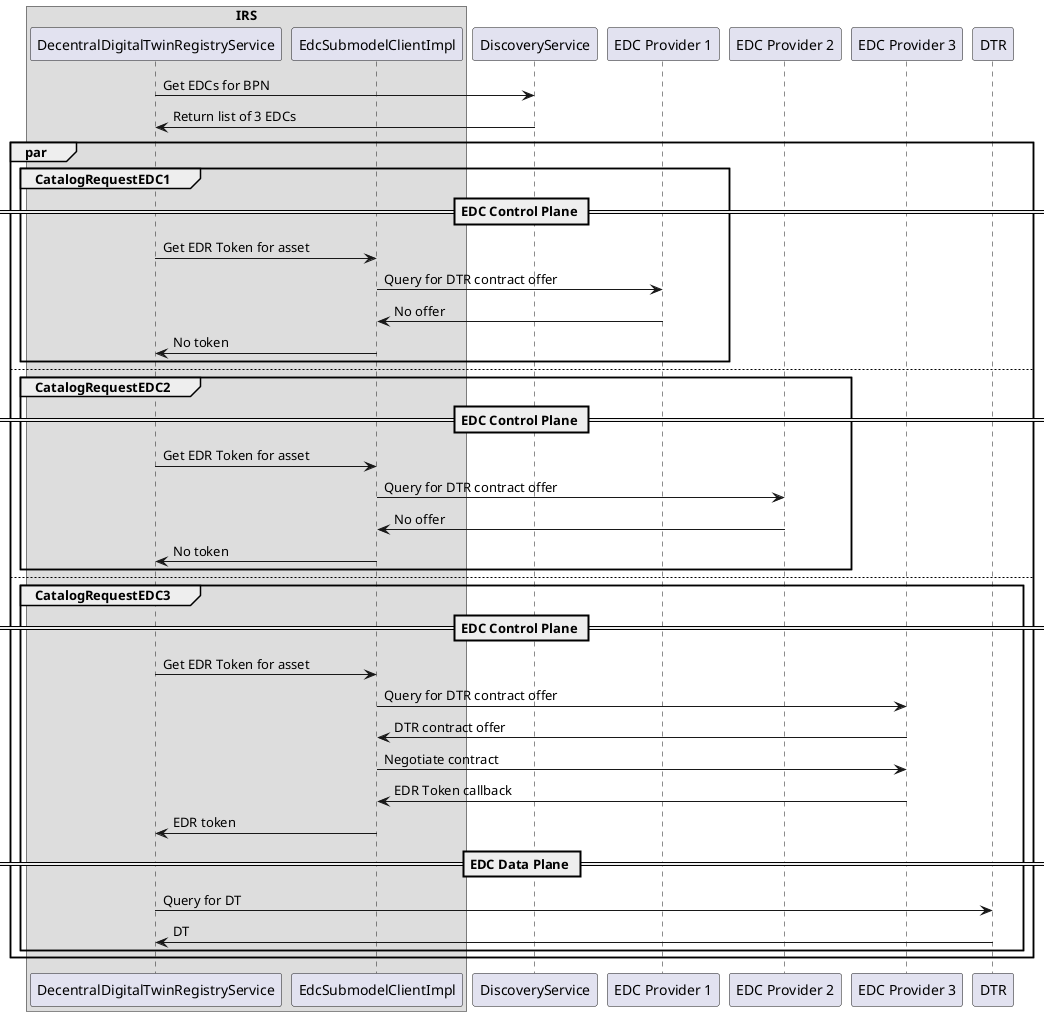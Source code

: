 @startuml

box IRS
    participant DecentralDigitalTwinRegistryService as DTRS
    participant EdcSubmodelClientImpl as EdcClient
end box

participant DiscoveryService
participant "EDC Provider 1" as EDCProvider1
participant "EDC Provider 2" as EDCProvider2
participant "EDC Provider 3" as EDCProvider3
participant DTR

' ConnectorEndpointsService.fetchConnectorEndpoints(String bpn) -- cacheable
DTRS -> DiscoveryService: Get EDCs for BPN
' discoveryFinderClient.findDiscoveryEndpoints(DiscoveryFinderRequest request)
DiscoveryService -> DTRS: Return list of 3 EDCs

par
    group CatalogRequestEDC1

        == EDC Control Plane ==

        DTRS -> EdcClient: Get EDR Token for asset
        EdcClient -> EDCProvider1: Query for DTR contract offer
        EDCProvider1 -> EdcClient: No offer
        EdcClient -> DTRS: No token
    end

    else

    group CatalogRequestEDC2

        == EDC Control Plane ==

        DTRS -> EdcClient: Get EDR Token for asset
        EdcClient -> EDCProvider2: Query for DTR contract offer
        EDCProvider2 -> EdcClient: No offer
        EdcClient -> DTRS: No token
    end

    else

    group CatalogRequestEDC3

        == EDC Control Plane ==

        DTRS -> EdcClient: Get EDR Token for asset
        EdcClient -> EDCProvider3: Query for DTR contract offer
        EDCProvider3 -> EdcClient: DTR contract offer
        EdcClient -> EDCProvider3: Negotiate contract
        EDCProvider3 -> EdcClient: EDR Token callback
        EdcClient -> DTRS: EDR token

        == EDC Data Plane ==

        DTRS -> DTR: Query for DT
        DTR -> DTRS: DT
    end
end
@enduml